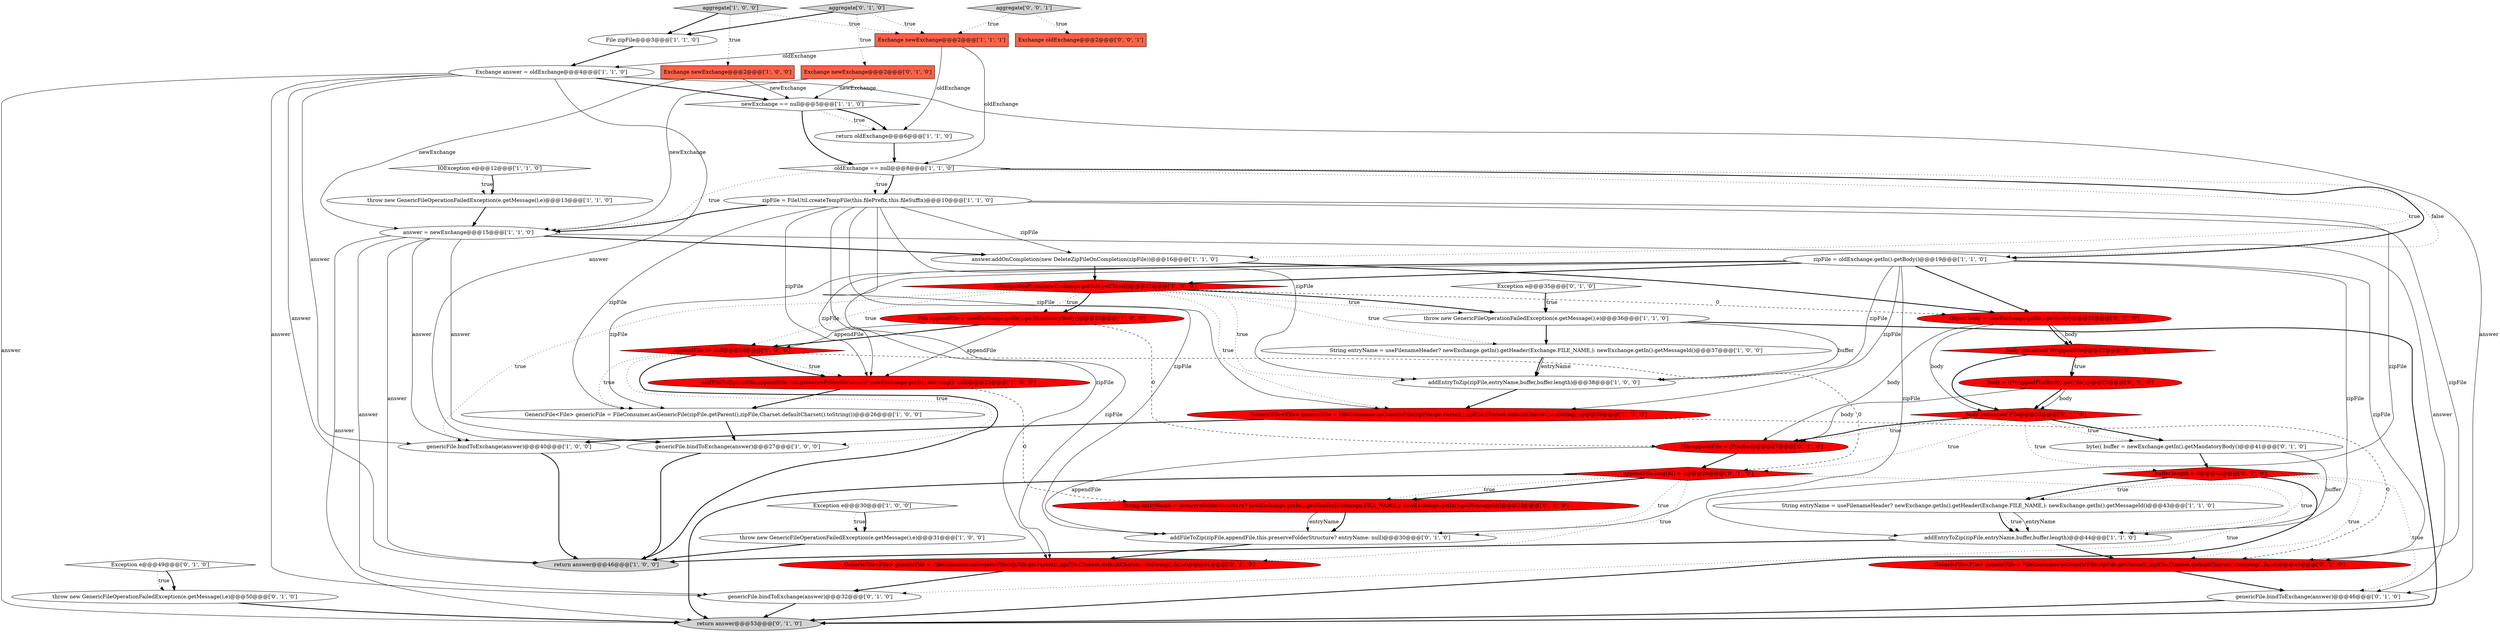 digraph {
2 [style = filled, label = "throw new GenericFileOperationFailedException(e.getMessage(),e)@@@36@@@['1', '1', '0']", fillcolor = white, shape = ellipse image = "AAA0AAABBB1BBB"];
5 [style = filled, label = "addFileToZip(zipFile,appendFile,this.preserveFolderStructure? newExchange.getIn().toString(): null)@@@25@@@['1', '0', '0']", fillcolor = red, shape = ellipse image = "AAA1AAABBB1BBB"];
35 [style = filled, label = "addFileToZip(zipFile,appendFile,this.preserveFolderStructure? entryName: null)@@@30@@@['0', '1', '0']", fillcolor = white, shape = ellipse image = "AAA0AAABBB2BBB"];
16 [style = filled, label = "appendFile != null@@@24@@@['1', '0', '0']", fillcolor = red, shape = diamond image = "AAA1AAABBB1BBB"];
24 [style = filled, label = "String entryName = useFilenameHeader? newExchange.getIn().getHeader(Exchange.FILE_NAME,): newExchange.getIn().getMessageId()@@@43@@@['1', '1', '0']", fillcolor = white, shape = ellipse image = "AAA0AAABBB1BBB"];
6 [style = filled, label = "answer = newExchange@@@15@@@['1', '1', '0']", fillcolor = white, shape = ellipse image = "AAA0AAABBB1BBB"];
37 [style = filled, label = "GenericFile<File> genericFile = FileConsumer.asGenericFile(zipFile.getParent(),zipFile,Charset.defaultCharset().toString(),false)@@@31@@@['0', '1', '0']", fillcolor = red, shape = ellipse image = "AAA1AAABBB2BBB"];
48 [style = filled, label = "byte(( buffer = newExchange.getIn().getMandatoryBody()@@@41@@@['0', '1', '0']", fillcolor = white, shape = ellipse image = "AAA0AAABBB2BBB"];
0 [style = filled, label = "IOException e@@@12@@@['1', '1', '0']", fillcolor = white, shape = diamond image = "AAA0AAABBB1BBB"];
39 [style = filled, label = "return answer@@@53@@@['0', '1', '0']", fillcolor = lightgray, shape = ellipse image = "AAA0AAABBB2BBB"];
22 [style = filled, label = "File appendFile = newExchange.getIn().getMandatoryBody()@@@23@@@['1', '0', '0']", fillcolor = red, shape = ellipse image = "AAA1AAABBB1BBB"];
20 [style = filled, label = ".isAssignableFrom(newExchange.getIn().getClass())@@@21@@@['1', '0', '0']", fillcolor = red, shape = diamond image = "AAA1AAABBB1BBB"];
40 [style = filled, label = "Exchange newExchange@@@2@@@['0', '1', '0']", fillcolor = tomato, shape = box image = "AAA0AAABBB2BBB"];
30 [style = filled, label = "appendFile.length() > 0@@@28@@@['0', '1', '0']", fillcolor = red, shape = diamond image = "AAA1AAABBB2BBB"];
44 [style = filled, label = "Exception e@@@35@@@['0', '1', '0']", fillcolor = white, shape = diamond image = "AAA0AAABBB2BBB"];
29 [style = filled, label = "zipFile = FileUtil.createTempFile(this.filePrefix,this.fileSuffix)@@@10@@@['1', '1', '0']", fillcolor = white, shape = ellipse image = "AAA0AAABBB1BBB"];
46 [style = filled, label = "body instanceof File@@@25@@@['0', '1', '0']", fillcolor = red, shape = diamond image = "AAA1AAABBB2BBB"];
49 [style = filled, label = "String entryName = preserveFolderStructure? newExchange.getIn().getHeader(Exchange.FILE_NAME,): newExchange.getIn().getMessageId()@@@29@@@['0', '1', '0']", fillcolor = red, shape = ellipse image = "AAA1AAABBB2BBB"];
27 [style = filled, label = "answer.addOnCompletion(new DeleteZipFileOnCompletion(zipFile))@@@16@@@['1', '1', '0']", fillcolor = white, shape = ellipse image = "AAA0AAABBB1BBB"];
7 [style = filled, label = "aggregate['1', '0', '0']", fillcolor = lightgray, shape = diamond image = "AAA0AAABBB1BBB"];
26 [style = filled, label = "Exception e@@@30@@@['1', '0', '0']", fillcolor = white, shape = diamond image = "AAA0AAABBB1BBB"];
45 [style = filled, label = "Object body = newExchange.getIn().getBody()@@@21@@@['0', '1', '0']", fillcolor = red, shape = ellipse image = "AAA1AAABBB2BBB"];
15 [style = filled, label = "genericFile.bindToExchange(answer)@@@27@@@['1', '0', '0']", fillcolor = white, shape = ellipse image = "AAA0AAABBB1BBB"];
1 [style = filled, label = "Exchange newExchange@@@2@@@['1', '0', '0']", fillcolor = tomato, shape = box image = "AAA0AAABBB1BBB"];
47 [style = filled, label = "throw new GenericFileOperationFailedException(e.getMessage(),e)@@@50@@@['0', '1', '0']", fillcolor = white, shape = ellipse image = "AAA0AAABBB2BBB"];
9 [style = filled, label = "GenericFile<File> genericFile = FileConsumer.asGenericFile(zipFile.getParent(),zipFile,Charset.defaultCharset().toString())@@@39@@@['1', '0', '0']", fillcolor = red, shape = ellipse image = "AAA1AAABBB1BBB"];
42 [style = filled, label = "genericFile.bindToExchange(answer)@@@46@@@['0', '1', '0']", fillcolor = white, shape = ellipse image = "AAA0AAABBB2BBB"];
12 [style = filled, label = "File zipFile@@@3@@@['1', '1', '0']", fillcolor = white, shape = ellipse image = "AAA0AAABBB1BBB"];
34 [style = filled, label = "aggregate['0', '1', '0']", fillcolor = lightgray, shape = diamond image = "AAA0AAABBB2BBB"];
8 [style = filled, label = "addEntryToZip(zipFile,entryName,buffer,buffer.length)@@@38@@@['1', '0', '0']", fillcolor = white, shape = ellipse image = "AAA0AAABBB1BBB"];
33 [style = filled, label = "body = ((WrappedFile)body).getFile()@@@23@@@['0', '1', '0']", fillcolor = red, shape = ellipse image = "AAA1AAABBB2BBB"];
18 [style = filled, label = "throw new GenericFileOperationFailedException(e.getMessage(),e)@@@31@@@['1', '0', '0']", fillcolor = white, shape = ellipse image = "AAA0AAABBB1BBB"];
28 [style = filled, label = "zipFile = oldExchange.getIn().getBody()@@@19@@@['1', '1', '0']", fillcolor = white, shape = ellipse image = "AAA0AAABBB1BBB"];
21 [style = filled, label = "return oldExchange@@@6@@@['1', '1', '0']", fillcolor = white, shape = ellipse image = "AAA0AAABBB1BBB"];
4 [style = filled, label = "addEntryToZip(zipFile,entryName,buffer,buffer.length)@@@44@@@['1', '1', '0']", fillcolor = white, shape = ellipse image = "AAA0AAABBB1BBB"];
3 [style = filled, label = "String entryName = useFilenameHeader? newExchange.getIn().getHeader(Exchange.FILE_NAME,): newExchange.getIn().getMessageId()@@@37@@@['1', '0', '0']", fillcolor = white, shape = ellipse image = "AAA0AAABBB1BBB"];
19 [style = filled, label = "return answer@@@46@@@['1', '0', '0']", fillcolor = lightgray, shape = ellipse image = "AAA0AAABBB1BBB"];
11 [style = filled, label = "Exchange answer = oldExchange@@@4@@@['1', '1', '0']", fillcolor = white, shape = ellipse image = "AAA0AAABBB1BBB"];
14 [style = filled, label = "newExchange == null@@@5@@@['1', '1', '0']", fillcolor = white, shape = diamond image = "AAA0AAABBB1BBB"];
23 [style = filled, label = "GenericFile<File> genericFile = FileConsumer.asGenericFile(zipFile.getParent(),zipFile,Charset.defaultCharset().toString())@@@26@@@['1', '0', '0']", fillcolor = white, shape = ellipse image = "AAA0AAABBB1BBB"];
25 [style = filled, label = "oldExchange == null@@@8@@@['1', '1', '0']", fillcolor = white, shape = diamond image = "AAA0AAABBB1BBB"];
32 [style = filled, label = "buffer.length > 0@@@42@@@['0', '1', '0']", fillcolor = red, shape = diamond image = "AAA1AAABBB2BBB"];
10 [style = filled, label = "throw new GenericFileOperationFailedException(e.getMessage(),e)@@@13@@@['1', '1', '0']", fillcolor = white, shape = ellipse image = "AAA0AAABBB1BBB"];
41 [style = filled, label = "GenericFile<File> genericFile = FileConsumer.asGenericFile(zipFile.getParent(),zipFile,Charset.defaultCharset().toString(),false)@@@45@@@['0', '1', '0']", fillcolor = red, shape = ellipse image = "AAA1AAABBB2BBB"];
13 [style = filled, label = "Exchange newExchange@@@2@@@['1', '1', '1']", fillcolor = tomato, shape = box image = "AAA0AAABBB1BBB"];
17 [style = filled, label = "genericFile.bindToExchange(answer)@@@40@@@['1', '0', '0']", fillcolor = white, shape = ellipse image = "AAA0AAABBB1BBB"];
31 [style = filled, label = "body instanceof WrappedFile@@@22@@@['0', '1', '0']", fillcolor = red, shape = diamond image = "AAA1AAABBB2BBB"];
50 [style = filled, label = "Exchange oldExchange@@@2@@@['0', '0', '1']", fillcolor = tomato, shape = box image = "AAA0AAABBB3BBB"];
43 [style = filled, label = "File appendFile = (File)body@@@27@@@['0', '1', '0']", fillcolor = red, shape = ellipse image = "AAA1AAABBB2BBB"];
51 [style = filled, label = "aggregate['0', '0', '1']", fillcolor = lightgray, shape = diamond image = "AAA0AAABBB3BBB"];
36 [style = filled, label = "genericFile.bindToExchange(answer)@@@32@@@['0', '1', '0']", fillcolor = white, shape = ellipse image = "AAA0AAABBB2BBB"];
38 [style = filled, label = "Exception e@@@49@@@['0', '1', '0']", fillcolor = white, shape = diamond image = "AAA0AAABBB2BBB"];
48->4 [style = solid, label="buffer"];
14->25 [style = bold, label=""];
33->43 [style = solid, label="body"];
11->14 [style = bold, label=""];
28->20 [style = bold, label=""];
24->4 [style = dotted, label="true"];
11->39 [style = solid, label="answer"];
29->23 [style = solid, label="zipFile"];
3->8 [style = solid, label="entryName"];
11->36 [style = solid, label="answer"];
6->15 [style = solid, label="answer"];
25->29 [style = bold, label=""];
30->49 [style = bold, label=""];
45->31 [style = bold, label=""];
25->29 [style = dotted, label="true"];
46->48 [style = bold, label=""];
28->5 [style = solid, label="zipFile"];
6->39 [style = solid, label="answer"];
29->6 [style = bold, label=""];
32->42 [style = dotted, label="true"];
14->21 [style = dotted, label="true"];
35->37 [style = bold, label=""];
45->31 [style = solid, label="body"];
33->46 [style = bold, label=""];
46->48 [style = dotted, label="true"];
27->45 [style = bold, label=""];
16->5 [style = dotted, label="true"];
29->4 [style = solid, label="zipFile"];
9->41 [style = dashed, label="0"];
28->37 [style = solid, label="zipFile"];
31->46 [style = bold, label=""];
30->49 [style = dotted, label="true"];
7->1 [style = dotted, label="true"];
29->35 [style = solid, label="zipFile"];
13->21 [style = solid, label="oldExchange"];
41->42 [style = bold, label=""];
46->30 [style = dotted, label="true"];
28->45 [style = bold, label=""];
5->49 [style = dashed, label="0"];
44->2 [style = bold, label=""];
29->41 [style = solid, label="zipFile"];
25->28 [style = bold, label=""];
34->13 [style = dotted, label="true"];
32->24 [style = dotted, label="true"];
37->36 [style = bold, label=""];
5->23 [style = bold, label=""];
0->10 [style = dotted, label="true"];
22->43 [style = dashed, label="0"];
7->13 [style = dotted, label="true"];
12->11 [style = bold, label=""];
2->8 [style = solid, label="buffer"];
4->19 [style = bold, label=""];
18->19 [style = bold, label=""];
9->17 [style = bold, label=""];
47->39 [style = bold, label=""];
21->25 [style = bold, label=""];
16->19 [style = bold, label=""];
31->33 [style = dotted, label="true"];
2->39 [style = bold, label=""];
46->32 [style = dotted, label="true"];
11->42 [style = solid, label="answer"];
22->5 [style = solid, label="appendFile"];
29->37 [style = solid, label="zipFile"];
31->33 [style = bold, label=""];
44->2 [style = dotted, label="true"];
25->6 [style = dotted, label="true"];
48->32 [style = bold, label=""];
38->47 [style = bold, label=""];
11->15 [style = solid, label="answer"];
20->3 [style = dotted, label="true"];
26->18 [style = dotted, label="true"];
29->8 [style = solid, label="zipFile"];
20->22 [style = dotted, label="true"];
45->43 [style = solid, label="body"];
27->20 [style = bold, label=""];
6->42 [style = solid, label="answer"];
14->21 [style = bold, label=""];
46->43 [style = bold, label=""];
28->8 [style = solid, label="zipFile"];
13->25 [style = solid, label="oldExchange"];
11->19 [style = solid, label="answer"];
20->9 [style = dotted, label="true"];
32->4 [style = dotted, label="true"];
49->35 [style = bold, label=""];
22->16 [style = bold, label=""];
20->17 [style = dotted, label="true"];
2->3 [style = bold, label=""];
42->39 [style = bold, label=""];
28->4 [style = solid, label="zipFile"];
23->15 [style = bold, label=""];
40->14 [style = solid, label="newExchange"];
22->16 [style = solid, label="appendFile"];
15->19 [style = bold, label=""];
25->28 [style = dotted, label="false"];
45->46 [style = solid, label="body"];
10->6 [style = bold, label=""];
29->5 [style = solid, label="zipFile"];
29->27 [style = solid, label="zipFile"];
36->39 [style = bold, label=""];
4->41 [style = bold, label=""];
30->36 [style = dotted, label="true"];
28->35 [style = solid, label="zipFile"];
6->27 [style = bold, label=""];
43->35 [style = solid, label="appendFile"];
16->30 [style = dashed, label="0"];
3->8 [style = bold, label=""];
51->13 [style = dotted, label="true"];
16->5 [style = bold, label=""];
32->39 [style = bold, label=""];
28->9 [style = solid, label="zipFile"];
30->37 [style = dotted, label="true"];
40->6 [style = solid, label="newExchange"];
49->35 [style = solid, label="entryName"];
13->11 [style = solid, label="oldExchange"];
34->40 [style = dotted, label="true"];
16->15 [style = dotted, label="true"];
32->41 [style = dotted, label="true"];
7->12 [style = bold, label=""];
20->45 [style = dashed, label="0"];
20->8 [style = dotted, label="true"];
29->9 [style = solid, label="zipFile"];
6->17 [style = solid, label="answer"];
34->12 [style = bold, label=""];
28->23 [style = solid, label="zipFile"];
24->4 [style = solid, label="entryName"];
16->23 [style = dotted, label="true"];
17->19 [style = bold, label=""];
43->30 [style = bold, label=""];
33->46 [style = solid, label="body"];
20->22 [style = bold, label=""];
20->2 [style = bold, label=""];
0->10 [style = bold, label=""];
24->4 [style = bold, label=""];
30->35 [style = dotted, label="true"];
6->19 [style = solid, label="answer"];
28->41 [style = solid, label="zipFile"];
38->47 [style = dotted, label="true"];
8->9 [style = bold, label=""];
30->39 [style = bold, label=""];
20->2 [style = dotted, label="true"];
1->6 [style = solid, label="newExchange"];
51->50 [style = dotted, label="true"];
6->36 [style = solid, label="answer"];
25->27 [style = dotted, label="true"];
46->43 [style = dotted, label="true"];
32->24 [style = bold, label=""];
11->17 [style = solid, label="answer"];
20->16 [style = dotted, label="true"];
26->18 [style = bold, label=""];
1->14 [style = solid, label="newExchange"];
}
